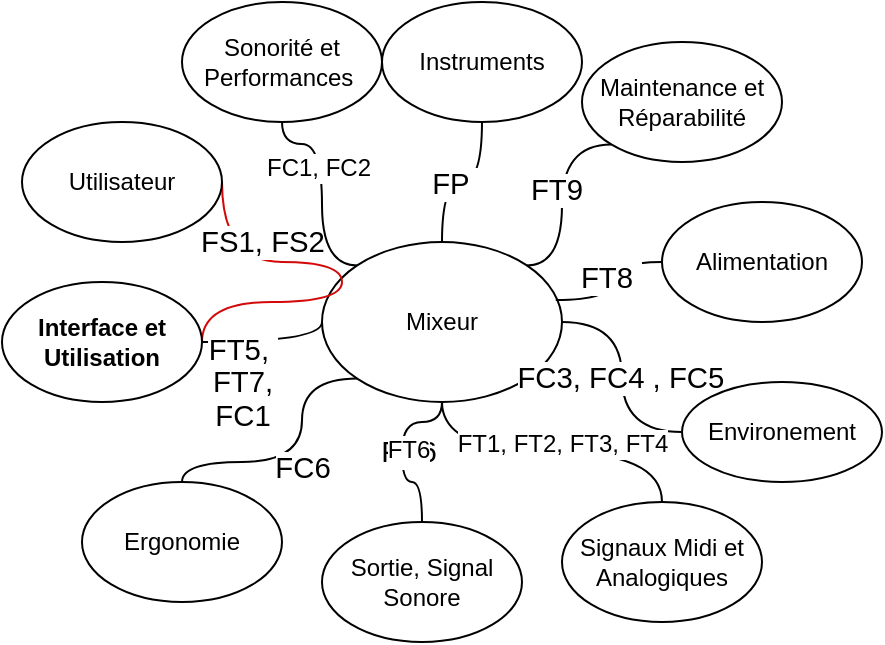 <mxfile version="25.0.3">
  <diagram name="Page-1" id="Qt19RMPsktTz-88-1ceg">
    <mxGraphModel dx="326" dy="576" grid="1" gridSize="10" guides="1" tooltips="1" connect="1" arrows="1" fold="1" page="1" pageScale="1" pageWidth="827" pageHeight="1169" math="0" shadow="0">
      <root>
        <mxCell id="0" />
        <mxCell id="1" parent="0" />
        <mxCell id="XsI1r4GCcFf9s33vluTI-1" value="Mixeur" style="ellipse;whiteSpace=wrap;html=1;" vertex="1" parent="1">
          <mxGeometry x="260" y="190" width="120" height="80" as="geometry" />
        </mxCell>
        <mxCell id="XsI1r4GCcFf9s33vluTI-36" style="edgeStyle=orthogonalEdgeStyle;curved=1;rounded=0;orthogonalLoop=1;jettySize=auto;html=1;exitX=1;exitY=0.5;exitDx=0;exitDy=0;fontSize=12;startSize=8;endSize=8;endArrow=none;endFill=0;entryX=1;entryY=0.5;entryDx=0;entryDy=0;strokeColor=#d30909;" edge="1" parent="1" source="XsI1r4GCcFf9s33vluTI-13" target="XsI1r4GCcFf9s33vluTI-38">
          <mxGeometry relative="1" as="geometry">
            <mxPoint x="210" y="250" as="sourcePoint" />
            <mxPoint x="280" y="170" as="targetPoint" />
            <Array as="points">
              <mxPoint x="200" y="220" />
              <mxPoint x="270" y="220" />
              <mxPoint x="270" y="200" />
              <mxPoint x="210" y="200" />
            </Array>
          </mxGeometry>
        </mxCell>
        <mxCell id="XsI1r4GCcFf9s33vluTI-37" value="&lt;font face=&quot;Calibri, sans-serif&quot;&gt;&lt;span style=&quot;font-size: 14.667px;&quot;&gt;FS1,&amp;nbsp;&lt;/span&gt;&lt;/font&gt;&lt;span style=&quot;font-family: Calibri, sans-serif; font-size: 14.667px;&quot;&gt;FS2&lt;/span&gt;" style="edgeLabel;html=1;align=center;verticalAlign=middle;resizable=0;points=[];fontSize=12;" vertex="1" connectable="0" parent="XsI1r4GCcFf9s33vluTI-36">
          <mxGeometry x="-0.1" y="2" relative="1" as="geometry">
            <mxPoint x="-38" y="-26" as="offset" />
          </mxGeometry>
        </mxCell>
        <mxCell id="XsI1r4GCcFf9s33vluTI-4" style="edgeStyle=orthogonalEdgeStyle;rounded=0;orthogonalLoop=1;jettySize=auto;html=1;exitX=1;exitY=0.5;exitDx=0;exitDy=0;entryX=0;entryY=0.5;entryDx=0;entryDy=0;fontSize=12;startSize=8;endSize=8;endArrow=none;endFill=0;curved=1;" edge="1" parent="1" source="XsI1r4GCcFf9s33vluTI-1" target="XsI1r4GCcFf9s33vluTI-3">
          <mxGeometry relative="1" as="geometry" />
        </mxCell>
        <mxCell id="XsI1r4GCcFf9s33vluTI-5" value="&lt;span style=&quot;font-size: 11pt; line-height: 110%; font-family: Calibri, sans-serif;&quot;&gt;FC3,&amp;nbsp;&lt;span style=&quot;font-size: 11pt; line-height: 110%;&quot;&gt;FC4 ,&amp;nbsp;&lt;/span&gt;&lt;span style=&quot;font-size: 11pt; line-height: 110%;&quot;&gt;FC5&amp;nbsp;&lt;/span&gt;&amp;nbsp;&lt;/span&gt;" style="edgeLabel;html=1;align=center;verticalAlign=middle;resizable=0;points=[];fontSize=12;" vertex="1" connectable="0" parent="XsI1r4GCcFf9s33vluTI-4">
          <mxGeometry y="3" relative="1" as="geometry">
            <mxPoint as="offset" />
          </mxGeometry>
        </mxCell>
        <mxCell id="XsI1r4GCcFf9s33vluTI-7" style="edgeStyle=orthogonalEdgeStyle;curved=1;rounded=0;orthogonalLoop=1;jettySize=auto;html=1;exitX=0.974;exitY=0.363;exitDx=0;exitDy=0;fontSize=12;startSize=8;endSize=8;entryX=0;entryY=0.5;entryDx=0;entryDy=0;endArrow=none;endFill=0;exitPerimeter=0;" edge="1" parent="1" source="XsI1r4GCcFf9s33vluTI-1" target="XsI1r4GCcFf9s33vluTI-6">
          <mxGeometry relative="1" as="geometry" />
        </mxCell>
        <mxCell id="XsI1r4GCcFf9s33vluTI-8" value="&lt;span style=&quot;font-size: 11pt; line-height: 110%; font-family: Calibri, sans-serif;&quot;&gt;FT8&amp;nbsp;&lt;/span&gt;" style="edgeLabel;html=1;align=center;verticalAlign=middle;resizable=0;points=[];fontSize=12;" vertex="1" connectable="0" parent="XsI1r4GCcFf9s33vluTI-7">
          <mxGeometry x="0.095" y="1" relative="1" as="geometry">
            <mxPoint as="offset" />
          </mxGeometry>
        </mxCell>
        <mxCell id="XsI1r4GCcFf9s33vluTI-3" value="Environement" style="ellipse;whiteSpace=wrap;html=1;" vertex="1" parent="1">
          <mxGeometry x="440" y="260" width="100" height="50" as="geometry" />
        </mxCell>
        <mxCell id="XsI1r4GCcFf9s33vluTI-6" value="Alimentation" style="ellipse;whiteSpace=wrap;html=1;" vertex="1" parent="1">
          <mxGeometry x="430" y="170" width="100" height="60" as="geometry" />
        </mxCell>
        <mxCell id="XsI1r4GCcFf9s33vluTI-9" value="Instruments" style="ellipse;whiteSpace=wrap;html=1;" vertex="1" parent="1">
          <mxGeometry x="290" y="70" width="100" height="60" as="geometry" />
        </mxCell>
        <mxCell id="XsI1r4GCcFf9s33vluTI-10" style="edgeStyle=orthogonalEdgeStyle;curved=1;rounded=0;orthogonalLoop=1;jettySize=auto;html=1;exitX=0.5;exitY=1;exitDx=0;exitDy=0;fontSize=12;startSize=8;endSize=8;entryX=0.5;entryY=0;entryDx=0;entryDy=0;endArrow=none;endFill=0;" edge="1" parent="1" source="XsI1r4GCcFf9s33vluTI-9" target="XsI1r4GCcFf9s33vluTI-1">
          <mxGeometry relative="1" as="geometry">
            <mxPoint x="372" y="212" as="sourcePoint" />
            <mxPoint x="480" y="180" as="targetPoint" />
          </mxGeometry>
        </mxCell>
        <mxCell id="XsI1r4GCcFf9s33vluTI-11" value="&lt;span style=&quot;font-size: 11pt; line-height: 110%; font-family: Calibri, sans-serif;&quot;&gt;FP&amp;nbsp;&lt;/span&gt;" style="edgeLabel;html=1;align=center;verticalAlign=middle;resizable=0;points=[];fontSize=12;" vertex="1" connectable="0" parent="XsI1r4GCcFf9s33vluTI-10">
          <mxGeometry x="0.095" y="1" relative="1" as="geometry">
            <mxPoint as="offset" />
          </mxGeometry>
        </mxCell>
        <mxCell id="XsI1r4GCcFf9s33vluTI-14" style="edgeStyle=orthogonalEdgeStyle;curved=1;rounded=0;orthogonalLoop=1;jettySize=auto;html=1;exitX=1;exitY=0.5;exitDx=0;exitDy=0;entryX=0;entryY=0.5;entryDx=0;entryDy=0;fontSize=12;startSize=8;endSize=8;endArrow=none;endFill=0;" edge="1" parent="1" source="XsI1r4GCcFf9s33vluTI-13" target="XsI1r4GCcFf9s33vluTI-1">
          <mxGeometry relative="1" as="geometry">
            <Array as="points">
              <mxPoint x="260" y="240" />
            </Array>
          </mxGeometry>
        </mxCell>
        <mxCell id="XsI1r4GCcFf9s33vluTI-15" value="&lt;span style=&quot;font-size: 11pt; line-height: 110%; font-family: Calibri, sans-serif;&quot;&gt;FT5,&amp;nbsp;&lt;/span&gt;&lt;div&gt;&lt;span style=&quot;font-size: 11pt; line-height: 110%; font-family: Calibri, sans-serif;&quot;&gt;FT7,&lt;/span&gt;&lt;/div&gt;&lt;div&gt;&lt;span style=&quot;font-size: 11pt; line-height: 110%; font-family: Calibri, sans-serif;&quot;&gt;FC1&lt;/span&gt;&lt;/div&gt;" style="edgeLabel;html=1;align=center;verticalAlign=middle;resizable=0;points=[];fontSize=12;" vertex="1" connectable="0" parent="XsI1r4GCcFf9s33vluTI-14">
          <mxGeometry x="-0.1" y="2" relative="1" as="geometry">
            <mxPoint x="-12" y="22" as="offset" />
          </mxGeometry>
        </mxCell>
        <mxCell id="XsI1r4GCcFf9s33vluTI-13" value="&lt;strong&gt;Interface et Utilisation&lt;/strong&gt;" style="ellipse;whiteSpace=wrap;html=1;" vertex="1" parent="1">
          <mxGeometry x="100" y="210" width="100" height="60" as="geometry" />
        </mxCell>
        <mxCell id="XsI1r4GCcFf9s33vluTI-19" style="edgeStyle=orthogonalEdgeStyle;curved=1;rounded=0;orthogonalLoop=1;jettySize=auto;html=1;exitX=0.5;exitY=1;exitDx=0;exitDy=0;entryX=0;entryY=0;entryDx=0;entryDy=0;fontSize=12;startSize=8;endSize=8;endArrow=none;endFill=0;" edge="1" parent="1" source="XsI1r4GCcFf9s33vluTI-17" target="XsI1r4GCcFf9s33vluTI-1">
          <mxGeometry relative="1" as="geometry">
            <Array as="points">
              <mxPoint x="240" y="141" />
              <mxPoint x="260" y="141" />
              <mxPoint x="260" y="202" />
            </Array>
          </mxGeometry>
        </mxCell>
        <mxCell id="XsI1r4GCcFf9s33vluTI-20" value="FC1, FC2" style="edgeLabel;html=1;align=center;verticalAlign=middle;resizable=0;points=[];fontSize=12;" vertex="1" connectable="0" parent="XsI1r4GCcFf9s33vluTI-19">
          <mxGeometry x="-0.209" y="-1" relative="1" as="geometry">
            <mxPoint x="-1" as="offset" />
          </mxGeometry>
        </mxCell>
        <mxCell id="XsI1r4GCcFf9s33vluTI-17" value="Sonorité et Performances&amp;nbsp;" style="ellipse;whiteSpace=wrap;html=1;" vertex="1" parent="1">
          <mxGeometry x="190" y="70" width="100" height="60" as="geometry" />
        </mxCell>
        <mxCell id="XsI1r4GCcFf9s33vluTI-21" value="Ergonomie" style="ellipse;whiteSpace=wrap;html=1;" vertex="1" parent="1">
          <mxGeometry x="140" y="310" width="100" height="60" as="geometry" />
        </mxCell>
        <mxCell id="XsI1r4GCcFf9s33vluTI-22" style="edgeStyle=orthogonalEdgeStyle;rounded=0;orthogonalLoop=1;jettySize=auto;html=1;exitX=0;exitY=1;exitDx=0;exitDy=0;entryX=0.5;entryY=0;entryDx=0;entryDy=0;fontSize=12;startSize=8;endSize=8;endArrow=none;endFill=0;curved=1;" edge="1" parent="1" source="XsI1r4GCcFf9s33vluTI-1" target="XsI1r4GCcFf9s33vluTI-21">
          <mxGeometry relative="1" as="geometry">
            <mxPoint x="390" y="240" as="sourcePoint" />
            <mxPoint x="470" y="275" as="targetPoint" />
            <Array as="points">
              <mxPoint x="250" y="258" />
              <mxPoint x="250" y="300" />
              <mxPoint x="190" y="300" />
            </Array>
          </mxGeometry>
        </mxCell>
        <mxCell id="XsI1r4GCcFf9s33vluTI-23" value="&lt;font face=&quot;Calibri, sans-serif&quot;&gt;&lt;span style=&quot;font-size: 14.667px;&quot;&gt;FC6&lt;/span&gt;&lt;/font&gt;" style="edgeLabel;html=1;align=center;verticalAlign=middle;resizable=0;points=[];fontSize=12;" vertex="1" connectable="0" parent="XsI1r4GCcFf9s33vluTI-22">
          <mxGeometry y="3" relative="1" as="geometry">
            <mxPoint as="offset" />
          </mxGeometry>
        </mxCell>
        <mxCell id="XsI1r4GCcFf9s33vluTI-24" value="Signaux Midi et Analogiques" style="ellipse;whiteSpace=wrap;html=1;" vertex="1" parent="1">
          <mxGeometry x="380" y="320" width="100" height="60" as="geometry" />
        </mxCell>
        <mxCell id="XsI1r4GCcFf9s33vluTI-26" style="edgeStyle=orthogonalEdgeStyle;rounded=0;orthogonalLoop=1;jettySize=auto;html=1;exitX=0.5;exitY=1;exitDx=0;exitDy=0;fontSize=12;startSize=8;endSize=8;endArrow=none;endFill=0;curved=1;" edge="1" parent="1" source="XsI1r4GCcFf9s33vluTI-1" target="XsI1r4GCcFf9s33vluTI-24">
          <mxGeometry relative="1" as="geometry">
            <mxPoint x="288" y="268" as="sourcePoint" />
            <mxPoint x="250" y="340" as="targetPoint" />
          </mxGeometry>
        </mxCell>
        <mxCell id="XsI1r4GCcFf9s33vluTI-27" value="&lt;font face=&quot;Calibri, sans-serif&quot;&gt;&lt;span style=&quot;font-size: 14.667px;&quot;&gt;FC6&lt;/span&gt;&lt;/font&gt;" style="edgeLabel;html=1;align=center;verticalAlign=middle;resizable=0;points=[];fontSize=12;" vertex="1" connectable="0" parent="XsI1r4GCcFf9s33vluTI-26">
          <mxGeometry y="3" relative="1" as="geometry">
            <mxPoint as="offset" />
          </mxGeometry>
        </mxCell>
        <mxCell id="XsI1r4GCcFf9s33vluTI-28" value="FT1, FT2, FT3, FT4" style="edgeLabel;html=1;align=center;verticalAlign=middle;resizable=0;points=[];fontSize=12;" vertex="1" connectable="0" parent="XsI1r4GCcFf9s33vluTI-26">
          <mxGeometry x="0.054" y="4" relative="1" as="geometry">
            <mxPoint as="offset" />
          </mxGeometry>
        </mxCell>
        <mxCell id="XsI1r4GCcFf9s33vluTI-29" value="Maintenance et Réparabilité" style="ellipse;whiteSpace=wrap;html=1;" vertex="1" parent="1">
          <mxGeometry x="390" y="90" width="100" height="60" as="geometry" />
        </mxCell>
        <mxCell id="XsI1r4GCcFf9s33vluTI-30" style="edgeStyle=orthogonalEdgeStyle;curved=1;rounded=0;orthogonalLoop=1;jettySize=auto;html=1;exitX=1;exitY=0;exitDx=0;exitDy=0;fontSize=12;startSize=8;endSize=8;entryX=0;entryY=1;entryDx=0;entryDy=0;endArrow=none;endFill=0;" edge="1" parent="1" source="XsI1r4GCcFf9s33vluTI-1" target="XsI1r4GCcFf9s33vluTI-29">
          <mxGeometry relative="1" as="geometry">
            <mxPoint x="372" y="212" as="sourcePoint" />
            <mxPoint x="440" y="210" as="targetPoint" />
            <Array as="points">
              <mxPoint x="380" y="202" />
              <mxPoint x="380" y="141" />
            </Array>
          </mxGeometry>
        </mxCell>
        <mxCell id="XsI1r4GCcFf9s33vluTI-31" value="&lt;span style=&quot;font-size: 11pt; line-height: 110%; font-family: Calibri, sans-serif;&quot;&gt;FT9&amp;nbsp;&lt;/span&gt;" style="edgeLabel;html=1;align=center;verticalAlign=middle;resizable=0;points=[];fontSize=12;" vertex="1" connectable="0" parent="XsI1r4GCcFf9s33vluTI-30">
          <mxGeometry x="0.095" y="1" relative="1" as="geometry">
            <mxPoint as="offset" />
          </mxGeometry>
        </mxCell>
        <mxCell id="XsI1r4GCcFf9s33vluTI-32" value="Sortie,&amp;nbsp;Signal Sonore" style="ellipse;whiteSpace=wrap;html=1;" vertex="1" parent="1">
          <mxGeometry x="260" y="330" width="100" height="60" as="geometry" />
        </mxCell>
        <mxCell id="XsI1r4GCcFf9s33vluTI-33" style="edgeStyle=orthogonalEdgeStyle;rounded=0;orthogonalLoop=1;jettySize=auto;html=1;exitX=0.5;exitY=1;exitDx=0;exitDy=0;entryX=0.5;entryY=0;entryDx=0;entryDy=0;fontSize=12;startSize=8;endSize=8;endArrow=none;endFill=0;curved=1;" edge="1" parent="1" source="XsI1r4GCcFf9s33vluTI-1" target="XsI1r4GCcFf9s33vluTI-32">
          <mxGeometry relative="1" as="geometry">
            <mxPoint x="288" y="268" as="sourcePoint" />
            <mxPoint x="200" y="320" as="targetPoint" />
            <Array as="points">
              <mxPoint x="320" y="280" />
              <mxPoint x="300" y="280" />
              <mxPoint x="300" y="310" />
              <mxPoint x="310" y="310" />
            </Array>
          </mxGeometry>
        </mxCell>
        <mxCell id="XsI1r4GCcFf9s33vluTI-34" value="&lt;font face=&quot;Calibri, sans-serif&quot;&gt;&lt;span style=&quot;font-size: 14.667px;&quot;&gt;FC6&lt;/span&gt;&lt;/font&gt;" style="edgeLabel;html=1;align=center;verticalAlign=middle;resizable=0;points=[];fontSize=12;" vertex="1" connectable="0" parent="XsI1r4GCcFf9s33vluTI-33">
          <mxGeometry y="3" relative="1" as="geometry">
            <mxPoint as="offset" />
          </mxGeometry>
        </mxCell>
        <mxCell id="XsI1r4GCcFf9s33vluTI-35" value="FT6" style="edgeLabel;html=1;align=center;verticalAlign=middle;resizable=0;points=[];fontSize=12;" vertex="1" connectable="0" parent="XsI1r4GCcFf9s33vluTI-33">
          <mxGeometry x="-0.038" y="3" relative="1" as="geometry">
            <mxPoint as="offset" />
          </mxGeometry>
        </mxCell>
        <mxCell id="XsI1r4GCcFf9s33vluTI-38" value="Utilisateur" style="ellipse;whiteSpace=wrap;html=1;" vertex="1" parent="1">
          <mxGeometry x="110" y="130" width="100" height="60" as="geometry" />
        </mxCell>
      </root>
    </mxGraphModel>
  </diagram>
</mxfile>
